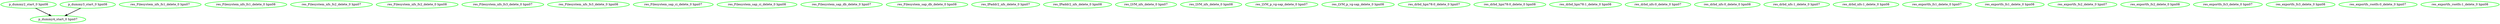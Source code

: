 digraph "g" {
"p_dummy2_start_0 hpn08" -> "p_dummy4_start_0 hpn07" [ style = bold]
"p_dummy2_start_0 hpn08" [ style=bold color="green" fontcolor="black" ]
"p_dummy3_start_0 hpn08" -> "p_dummy4_start_0 hpn07" [ style = bold]
"p_dummy3_start_0 hpn08" [ style=bold color="green" fontcolor="black" ]
"p_dummy4_start_0 hpn07" [ style=bold color="green" fontcolor="black" ]
"res_Filesystem_nfs_fs1_delete_0 hpn07" [ style=bold color="green" fontcolor="black"]
"res_Filesystem_nfs_fs1_delete_0 hpn08" [ style=bold color="green" fontcolor="black"]
"res_Filesystem_nfs_fs2_delete_0 hpn07" [ style=bold color="green" fontcolor="black"]
"res_Filesystem_nfs_fs2_delete_0 hpn08" [ style=bold color="green" fontcolor="black"]
"res_Filesystem_nfs_fs3_delete_0 hpn07" [ style=bold color="green" fontcolor="black"]
"res_Filesystem_nfs_fs3_delete_0 hpn08" [ style=bold color="green" fontcolor="black"]
"res_Filesystem_sap_ci_delete_0 hpn07" [ style=bold color="green" fontcolor="black"]
"res_Filesystem_sap_ci_delete_0 hpn08" [ style=bold color="green" fontcolor="black"]
"res_Filesystem_sap_db_delete_0 hpn07" [ style=bold color="green" fontcolor="black"]
"res_Filesystem_sap_db_delete_0 hpn08" [ style=bold color="green" fontcolor="black"]
"res_IPaddr2_nfs_delete_0 hpn07" [ style=bold color="green" fontcolor="black"]
"res_IPaddr2_nfs_delete_0 hpn08" [ style=bold color="green" fontcolor="black"]
"res_LVM_nfs_delete_0 hpn07" [ style=bold color="green" fontcolor="black"]
"res_LVM_nfs_delete_0 hpn08" [ style=bold color="green" fontcolor="black"]
"res_LVM_p_vg-sap_delete_0 hpn07" [ style=bold color="green" fontcolor="black"]
"res_LVM_p_vg-sap_delete_0 hpn08" [ style=bold color="green" fontcolor="black"]
"res_drbd_hpn78:0_delete_0 hpn07" [ style=bold color="green" fontcolor="black"]
"res_drbd_hpn78:0_delete_0 hpn08" [ style=bold color="green" fontcolor="black"]
"res_drbd_hpn78:1_delete_0 hpn08" [ style=bold color="green" fontcolor="black"]
"res_drbd_nfs:0_delete_0 hpn07" [ style=bold color="green" fontcolor="black"]
"res_drbd_nfs:0_delete_0 hpn08" [ style=bold color="green" fontcolor="black"]
"res_drbd_nfs:1_delete_0 hpn07" [ style=bold color="green" fontcolor="black"]
"res_drbd_nfs:1_delete_0 hpn08" [ style=bold color="green" fontcolor="black"]
"res_exportfs_fs1_delete_0 hpn07" [ style=bold color="green" fontcolor="black"]
"res_exportfs_fs1_delete_0 hpn08" [ style=bold color="green" fontcolor="black"]
"res_exportfs_fs2_delete_0 hpn07" [ style=bold color="green" fontcolor="black"]
"res_exportfs_fs2_delete_0 hpn08" [ style=bold color="green" fontcolor="black"]
"res_exportfs_fs3_delete_0 hpn07" [ style=bold color="green" fontcolor="black"]
"res_exportfs_fs3_delete_0 hpn08" [ style=bold color="green" fontcolor="black"]
"res_exportfs_rootfs:0_delete_0 hpn07" [ style=bold color="green" fontcolor="black"]
"res_exportfs_rootfs:1_delete_0 hpn08" [ style=bold color="green" fontcolor="black"]
}
